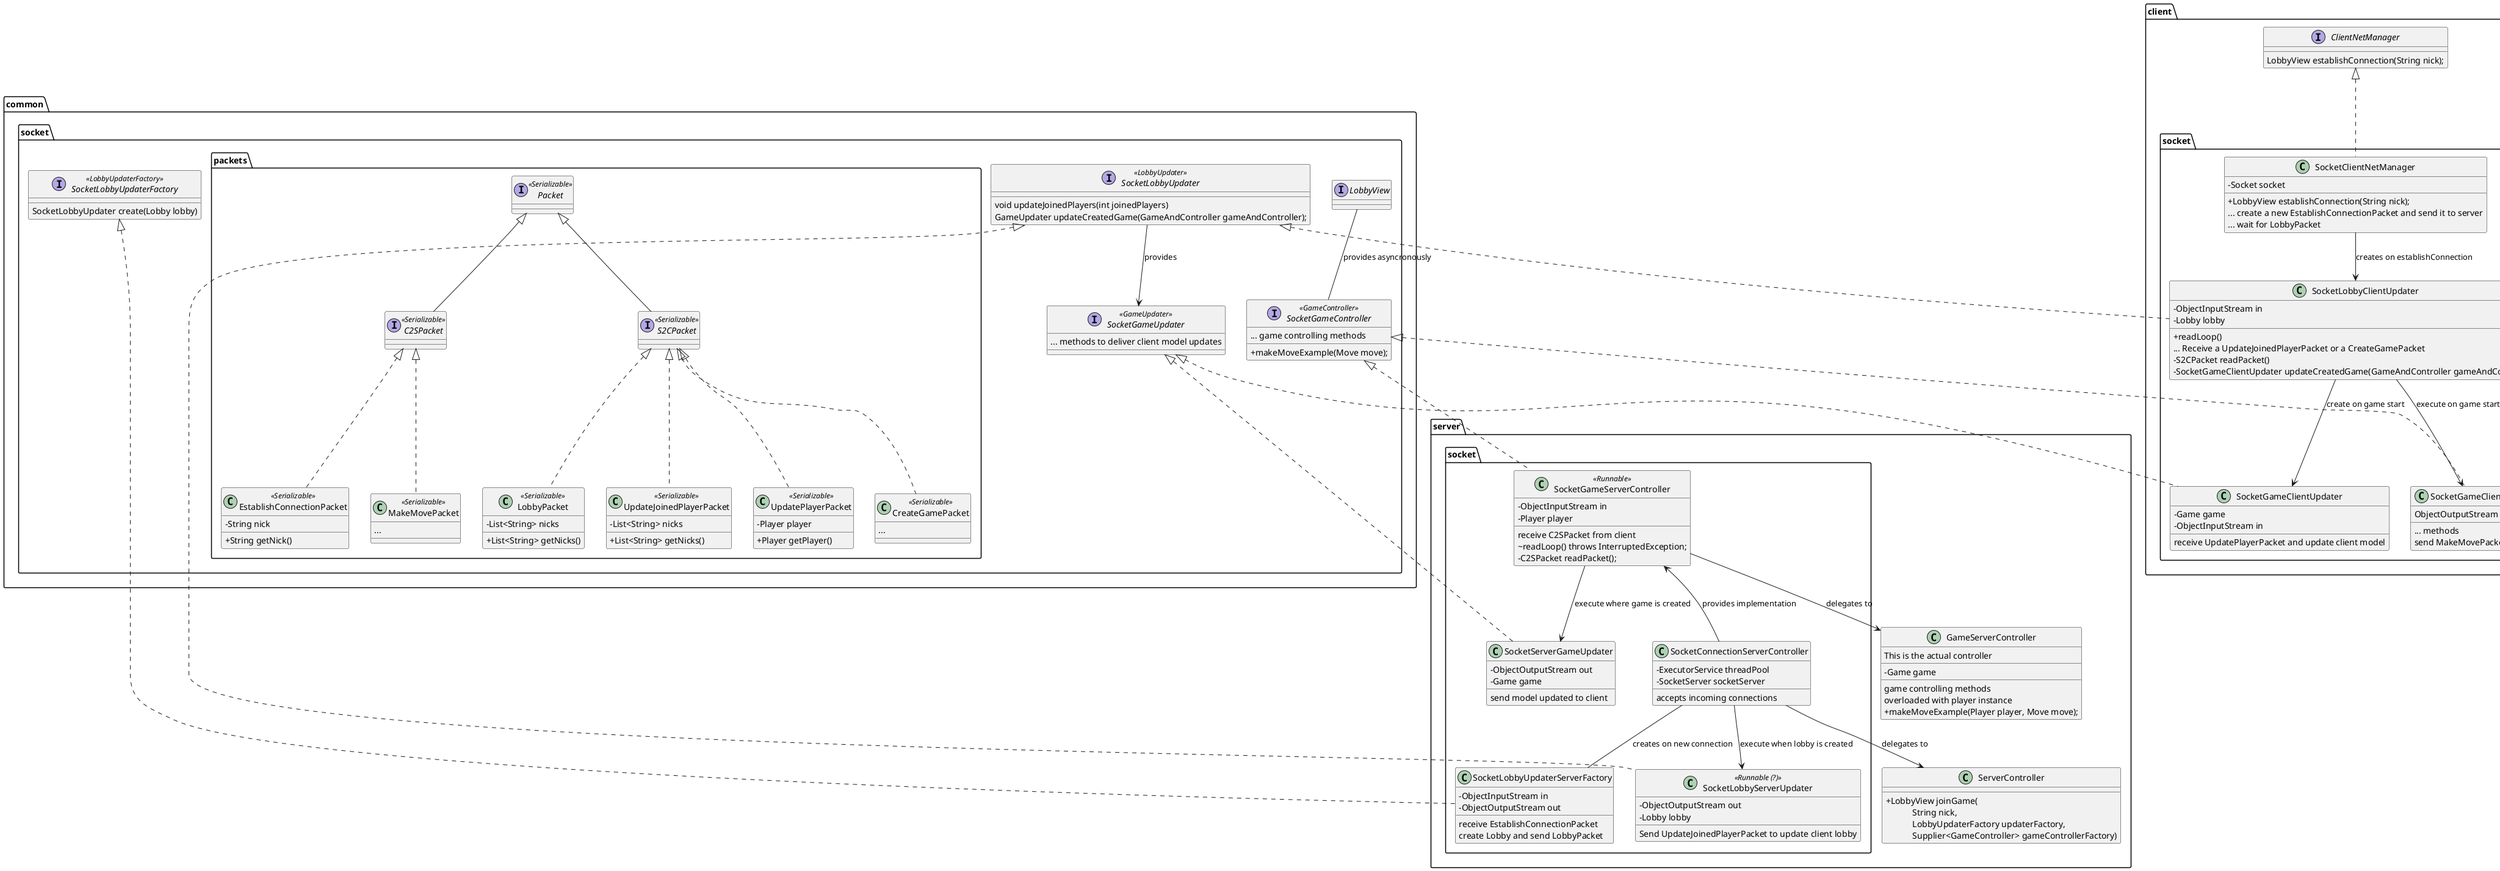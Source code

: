 @startuml
skinparam classAttributeIconSize 0

package common {
    package socket {

        interface LobbyView {
        }

        interface SocketLobbyUpdaterFactory <<LobbyUpdaterFactory>> {
            SocketLobbyUpdater create(Lobby lobby)
        }

        interface SocketLobbyUpdater <<LobbyUpdater>> {
            void updateJoinedPlayers(int joinedPlayers)
            GameUpdater updateCreatedGame(GameAndController gameAndController);
        }

        SocketLobbyUpdater --> SocketGameUpdater : provides
        interface SocketGameUpdater <<GameUpdater>> {
            ... methods to deliver client model updates
        }

        LobbyView -- SocketGameController : provides asyncronously
        interface SocketGameController <<GameController>> {
            ... game controlling methods
            + makeMoveExample(Move move);
        }

        package packets {
            interface Packet <<Serializable>> {}
            interface C2SPacket <<Serializable>> extends Packet {}
            interface S2CPacket <<Serializable>> extends Packet {}
            class EstablishConnectionPacket <<Serializable>> implements C2SPacket {
                - String nick
                + String getNick()
            }
            class LobbyPacket <<Serializable>> implements S2CPacket {
                -List<String> nicks
                + List<String> getNicks()
            }
            class UpdateJoinedPlayerPacket <<Serializable>> implements S2CPacket {
                - List<String> nicks
                + List<String> getNicks()
            }
            class UpdatePlayerPacket <<Serializable>> implements S2CPacket {
                - Player player
                + Player getPlayer()
            }
            class CreateGamePacket <<Serializable>> implements S2CPacket {
                ...
            }
            class MakeMovePacket <<Serializable>> implements C2SPacket {
                ...
            }
        }
    }
}

package server {
    class ServerController {
        + LobbyView joinGame( \n\
            String nick, \n\
            LobbyUpdaterFactory updaterFactory, \n\
            Supplier<GameController> gameControllerFactory)
    }

    class GameServerController {
        This is the actual controller
        __
        - Game game
        __
        game controlling methods
        overloaded with player instance
        + makeMoveExample(Player player, Move move);
    }

    package server.socket {
        SocketConnectionServerController --> ServerController: delegates to
        class SocketConnectionServerController {
            - ExecutorService threadPool
            - SocketServer socketServer
            __
            accepts incoming connections
        }

        class SocketLobbyUpdaterServerFactory implements common.socket.SocketLobbyUpdaterFactory {
            -ObjectInputStream in
            -ObjectOutputStream out
            __
            receive EstablishConnectionPacket
            create Lobby and send LobbyPacket
        }
        SocketConnectionServerController -- SocketLobbyUpdaterServerFactory : creates on new connection

        class SocketLobbyServerUpdater <<Runnable (?)>> implements common.socket.SocketLobbyUpdater{
            - ObjectOutputStream out
            - Lobby lobby
            __
            Send UpdateJoinedPlayerPacket to update client lobby
        }
        SocketConnectionServerController --> SocketLobbyServerUpdater : execute when lobby is created


        class SocketGameServerController <<Runnable>> implements common.socket.SocketGameController{
            - ObjectInputStream in
            - Player player
            __
            receive C2SPacket from client
            ~ readLoop() throws InterruptedException;
            - C2SPacket readPacket();
        }
        SocketGameServerController <-- SocketConnectionServerController : provides implementation

        SocketGameServerController --> GameServerController : delegates to

        SocketGameServerController --> SocketServerGameUpdater : execute where game is created
        class SocketServerGameUpdater implements common.socket.SocketGameUpdater {
            - ObjectOutputStream out
            - Game game
            __
            send model updated to client
        }

    }
}

package client {

    interface ClientNetManager {
        LobbyView establishConnection(String nick);
    }

    package socket {
        class SocketClientNetManager implements client.ClientNetManager {
            - Socket socket
            __
            + LobbyView establishConnection(String nick);
            ... create a new EstablishConnectionPacket and send it to server
            ... wait for LobbyPacket
        }

        SocketClientNetManager --> SocketLobbyClientUpdater : creates on establishConnection
        class SocketLobbyClientUpdater implements common.socket.SocketLobbyUpdater {
            - ObjectInputStream in
            - Lobby lobby
            __
            + readLoop()
            ... Receive a UpdateJoinedPlayerPacket or a CreateGamePacket
            - S2CPacket readPacket()
            - SocketGameClientUpdater updateCreatedGame(GameAndController gameAndController);
        }

        class SocketGameClientController implements common.socket.SocketGameController {
            ObjectOutputStream out
            __
            ... methods
            send MakeMovePacket to server
        }
        SocketLobbyClientUpdater --> SocketGameClientController : execute on game start

        class SocketGameClientUpdater implements common.socket.SocketGameUpdater {
            - Game game
            - ObjectInputStream in
            __
            receive UpdatePlayerPacket and update client model
        }
        SocketLobbyClientUpdater --> SocketGameClientUpdater : create on game start


    }
}
@enduml
